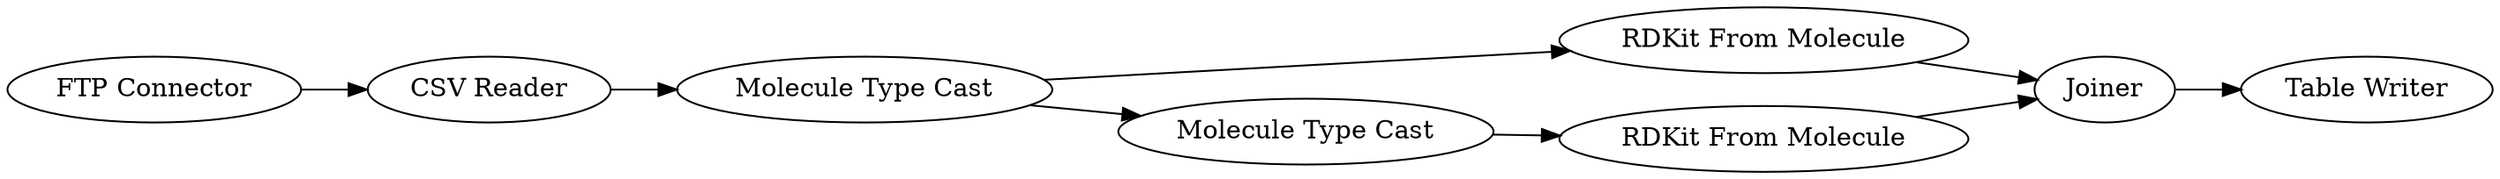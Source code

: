digraph {
	3 [label="Molecule Type Cast"]
	4 [label="RDKit From Molecule"]
	5 [label="FTP Connector"]
	6 [label="CSV Reader"]
	7 [label="RDKit From Molecule"]
	8 [label="Molecule Type Cast"]
	9 [label=Joiner]
	10 [label="Table Writer"]
	3 -> 8
	3 -> 4
	4 -> 9
	5 -> 6
	6 -> 3
	7 -> 9
	8 -> 7
	9 -> 10
	rankdir=LR
}
